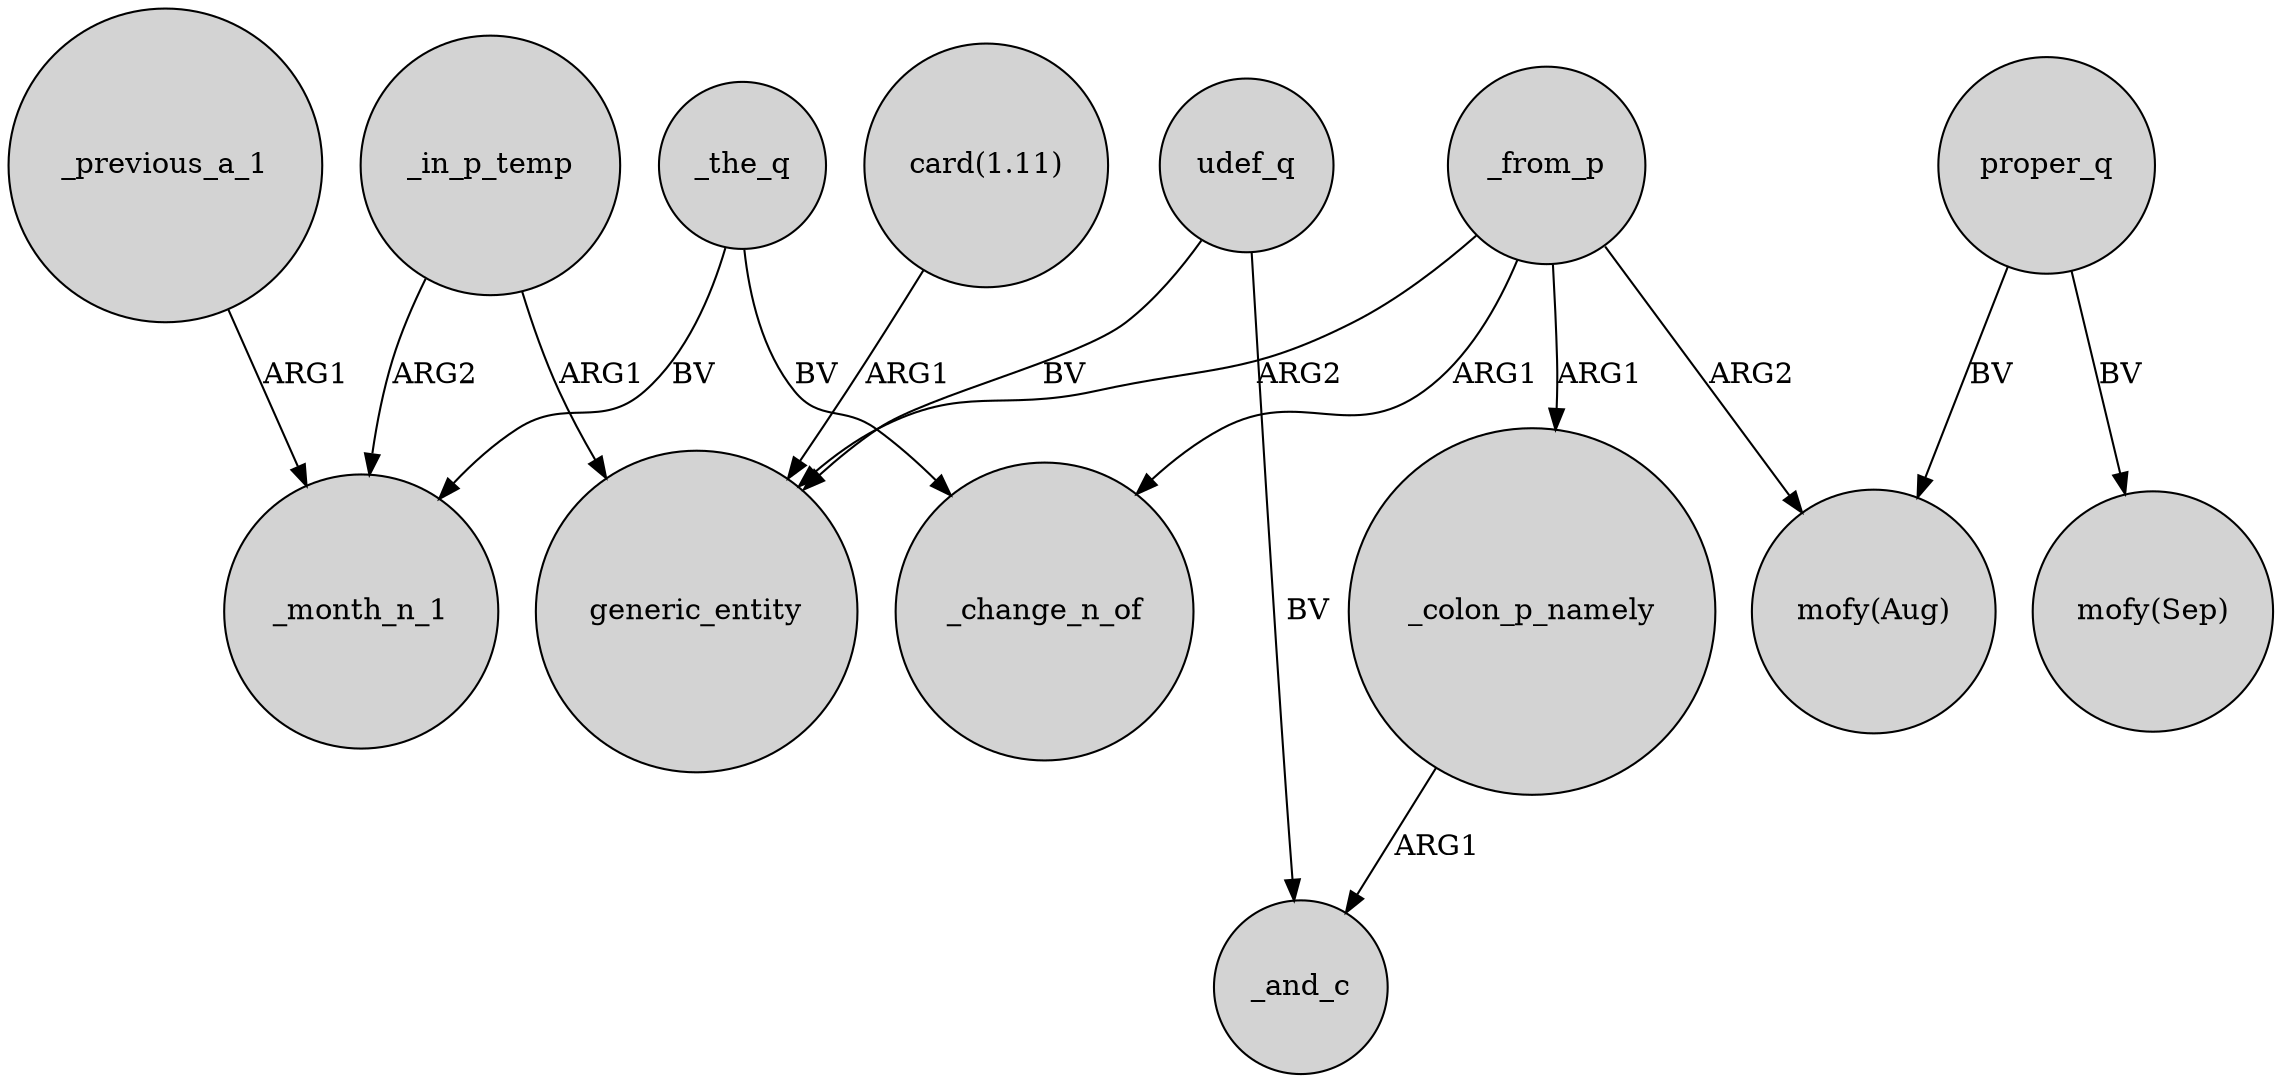 digraph {
	node [shape=circle style=filled]
	_the_q -> _month_n_1 [label=BV]
	_the_q -> _change_n_of [label=BV]
	_from_p -> generic_entity [label=ARG2]
	_from_p -> _change_n_of [label=ARG1]
	proper_q -> "mofy(Sep)" [label=BV]
	udef_q -> generic_entity [label=BV]
	_in_p_temp -> generic_entity [label=ARG1]
	_from_p -> _colon_p_namely [label=ARG1]
	proper_q -> "mofy(Aug)" [label=BV]
	_previous_a_1 -> _month_n_1 [label=ARG1]
	udef_q -> _and_c [label=BV]
	"card(1.11)" -> generic_entity [label=ARG1]
	_from_p -> "mofy(Aug)" [label=ARG2]
	_in_p_temp -> _month_n_1 [label=ARG2]
	_colon_p_namely -> _and_c [label=ARG1]
}
